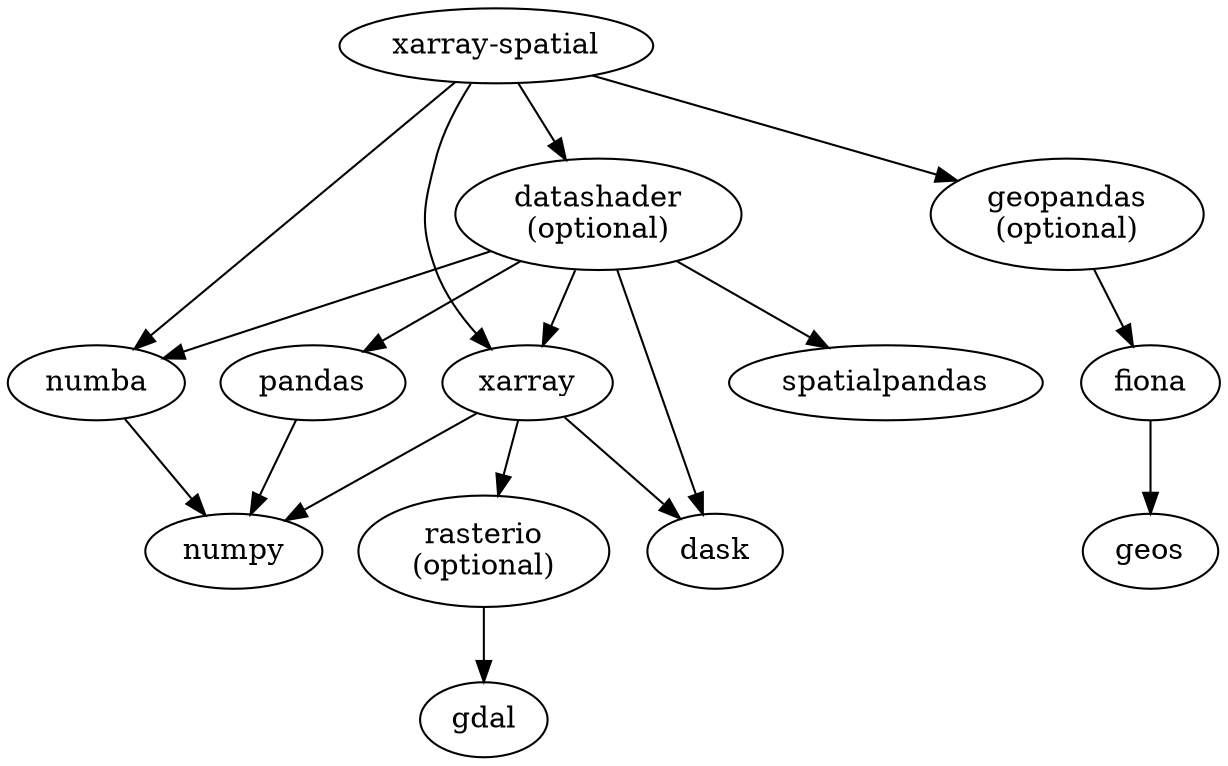digraph G {
"xarray-spatial" -> "datashader\n(optional)";
"xarray-spatial" -> numba;
"xarray-spatial" -> xarray;
"xarray-spatial" -> "geopandas\n(optional)";
"datashader\n(optional)" -> numba;
"datashader\n(optional)" -> xarray;
"datashader\n(optional)" -> dask;
"datashader\n(optional)" -> pandas;
"datashader\n(optional)" -> spatialpandas;
xarray -> dask;
xarray -> numpy;
xarray -> "rasterio\n(optional)" -> gdal;
numba -> numpy;
pandas -> numpy;
"geopandas\n(optional)" -> fiona -> geos;
}

